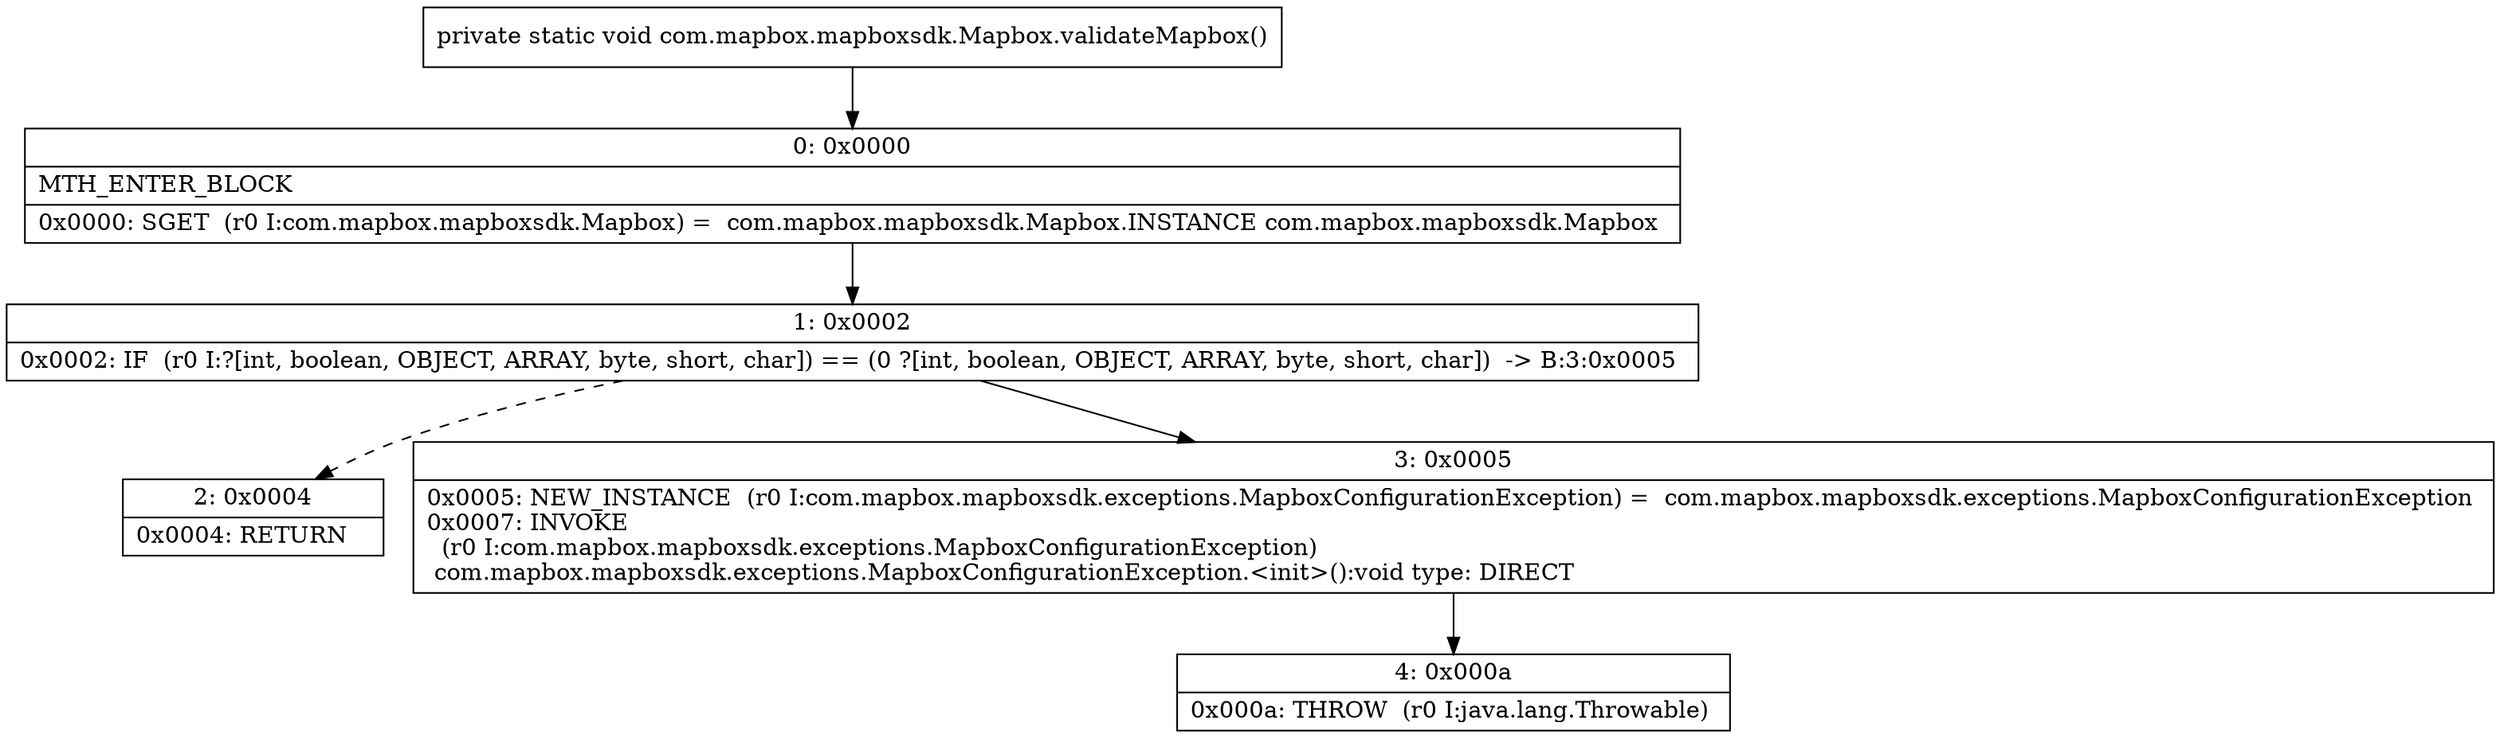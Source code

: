 digraph "CFG forcom.mapbox.mapboxsdk.Mapbox.validateMapbox()V" {
Node_0 [shape=record,label="{0\:\ 0x0000|MTH_ENTER_BLOCK\l|0x0000: SGET  (r0 I:com.mapbox.mapboxsdk.Mapbox) =  com.mapbox.mapboxsdk.Mapbox.INSTANCE com.mapbox.mapboxsdk.Mapbox \l}"];
Node_1 [shape=record,label="{1\:\ 0x0002|0x0002: IF  (r0 I:?[int, boolean, OBJECT, ARRAY, byte, short, char]) == (0 ?[int, boolean, OBJECT, ARRAY, byte, short, char])  \-\> B:3:0x0005 \l}"];
Node_2 [shape=record,label="{2\:\ 0x0004|0x0004: RETURN   \l}"];
Node_3 [shape=record,label="{3\:\ 0x0005|0x0005: NEW_INSTANCE  (r0 I:com.mapbox.mapboxsdk.exceptions.MapboxConfigurationException) =  com.mapbox.mapboxsdk.exceptions.MapboxConfigurationException \l0x0007: INVOKE  \l  (r0 I:com.mapbox.mapboxsdk.exceptions.MapboxConfigurationException)\l com.mapbox.mapboxsdk.exceptions.MapboxConfigurationException.\<init\>():void type: DIRECT \l}"];
Node_4 [shape=record,label="{4\:\ 0x000a|0x000a: THROW  (r0 I:java.lang.Throwable) \l}"];
MethodNode[shape=record,label="{private static void com.mapbox.mapboxsdk.Mapbox.validateMapbox() }"];
MethodNode -> Node_0;
Node_0 -> Node_1;
Node_1 -> Node_2[style=dashed];
Node_1 -> Node_3;
Node_3 -> Node_4;
}

